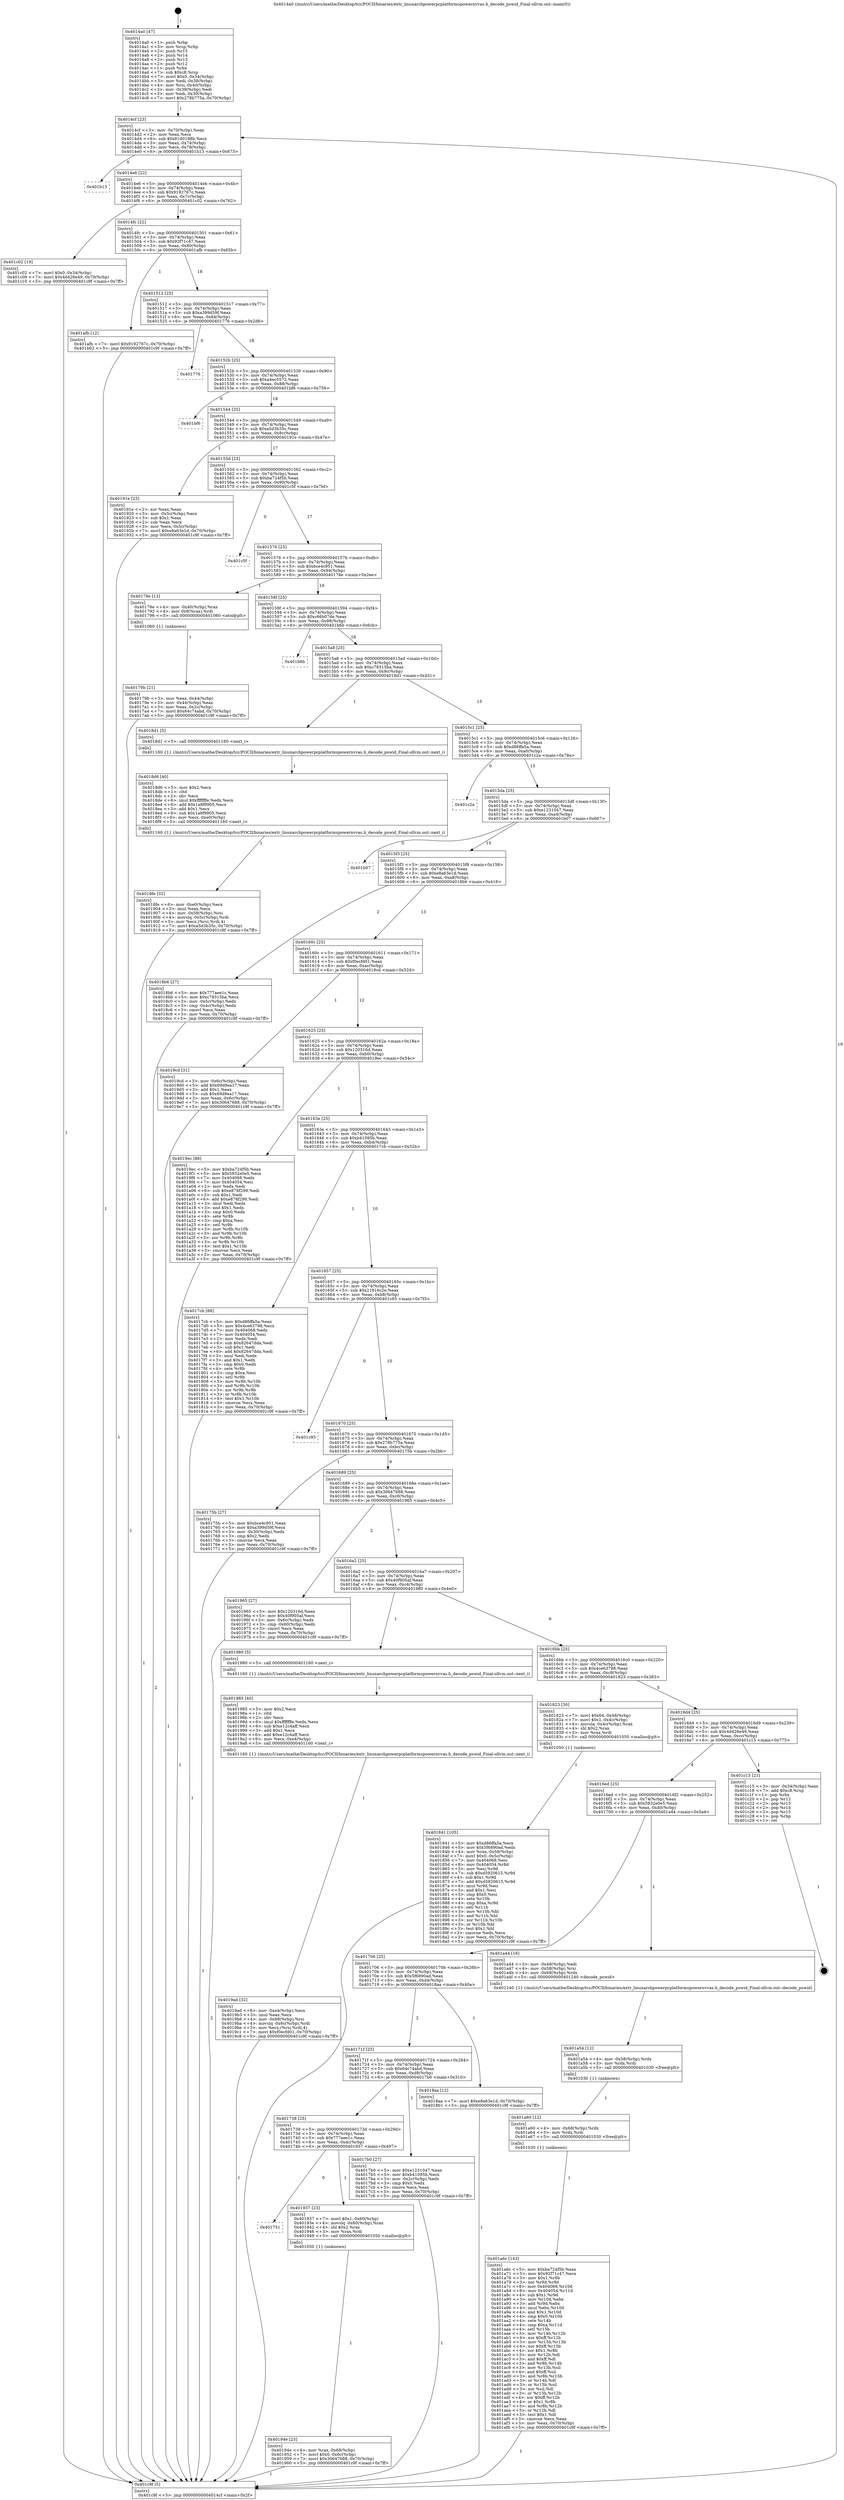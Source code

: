 digraph "0x4014a0" {
  label = "0x4014a0 (/mnt/c/Users/mathe/Desktop/tcc/POCII/binaries/extr_linuxarchpowerpcplatformspowernvvas.h_decode_pswid_Final-ollvm.out::main(0))"
  labelloc = "t"
  node[shape=record]

  Entry [label="",width=0.3,height=0.3,shape=circle,fillcolor=black,style=filled]
  "0x4014cf" [label="{
     0x4014cf [23]\l
     | [instrs]\l
     &nbsp;&nbsp;0x4014cf \<+3\>: mov -0x70(%rbp),%eax\l
     &nbsp;&nbsp;0x4014d2 \<+2\>: mov %eax,%ecx\l
     &nbsp;&nbsp;0x4014d4 \<+6\>: sub $0x81d0198b,%ecx\l
     &nbsp;&nbsp;0x4014da \<+3\>: mov %eax,-0x74(%rbp)\l
     &nbsp;&nbsp;0x4014dd \<+3\>: mov %ecx,-0x78(%rbp)\l
     &nbsp;&nbsp;0x4014e0 \<+6\>: je 0000000000401b13 \<main+0x673\>\l
  }"]
  "0x401b13" [label="{
     0x401b13\l
  }", style=dashed]
  "0x4014e6" [label="{
     0x4014e6 [22]\l
     | [instrs]\l
     &nbsp;&nbsp;0x4014e6 \<+5\>: jmp 00000000004014eb \<main+0x4b\>\l
     &nbsp;&nbsp;0x4014eb \<+3\>: mov -0x74(%rbp),%eax\l
     &nbsp;&nbsp;0x4014ee \<+5\>: sub $0x9192767c,%eax\l
     &nbsp;&nbsp;0x4014f3 \<+3\>: mov %eax,-0x7c(%rbp)\l
     &nbsp;&nbsp;0x4014f6 \<+6\>: je 0000000000401c02 \<main+0x762\>\l
  }"]
  Exit [label="",width=0.3,height=0.3,shape=circle,fillcolor=black,style=filled,peripheries=2]
  "0x401c02" [label="{
     0x401c02 [19]\l
     | [instrs]\l
     &nbsp;&nbsp;0x401c02 \<+7\>: movl $0x0,-0x34(%rbp)\l
     &nbsp;&nbsp;0x401c09 \<+7\>: movl $0x4d426e49,-0x70(%rbp)\l
     &nbsp;&nbsp;0x401c10 \<+5\>: jmp 0000000000401c9f \<main+0x7ff\>\l
  }"]
  "0x4014fc" [label="{
     0x4014fc [22]\l
     | [instrs]\l
     &nbsp;&nbsp;0x4014fc \<+5\>: jmp 0000000000401501 \<main+0x61\>\l
     &nbsp;&nbsp;0x401501 \<+3\>: mov -0x74(%rbp),%eax\l
     &nbsp;&nbsp;0x401504 \<+5\>: sub $0x92f71c47,%eax\l
     &nbsp;&nbsp;0x401509 \<+3\>: mov %eax,-0x80(%rbp)\l
     &nbsp;&nbsp;0x40150c \<+6\>: je 0000000000401afb \<main+0x65b\>\l
  }"]
  "0x401a6c" [label="{
     0x401a6c [143]\l
     | [instrs]\l
     &nbsp;&nbsp;0x401a6c \<+5\>: mov $0xba724f5b,%eax\l
     &nbsp;&nbsp;0x401a71 \<+5\>: mov $0x92f71c47,%ecx\l
     &nbsp;&nbsp;0x401a76 \<+3\>: mov $0x1,%r8b\l
     &nbsp;&nbsp;0x401a79 \<+3\>: xor %r9d,%r9d\l
     &nbsp;&nbsp;0x401a7c \<+8\>: mov 0x404068,%r10d\l
     &nbsp;&nbsp;0x401a84 \<+8\>: mov 0x404054,%r11d\l
     &nbsp;&nbsp;0x401a8c \<+4\>: sub $0x1,%r9d\l
     &nbsp;&nbsp;0x401a90 \<+3\>: mov %r10d,%ebx\l
     &nbsp;&nbsp;0x401a93 \<+3\>: add %r9d,%ebx\l
     &nbsp;&nbsp;0x401a96 \<+4\>: imul %ebx,%r10d\l
     &nbsp;&nbsp;0x401a9a \<+4\>: and $0x1,%r10d\l
     &nbsp;&nbsp;0x401a9e \<+4\>: cmp $0x0,%r10d\l
     &nbsp;&nbsp;0x401aa2 \<+4\>: sete %r14b\l
     &nbsp;&nbsp;0x401aa6 \<+4\>: cmp $0xa,%r11d\l
     &nbsp;&nbsp;0x401aaa \<+4\>: setl %r15b\l
     &nbsp;&nbsp;0x401aae \<+3\>: mov %r14b,%r12b\l
     &nbsp;&nbsp;0x401ab1 \<+4\>: xor $0xff,%r12b\l
     &nbsp;&nbsp;0x401ab5 \<+3\>: mov %r15b,%r13b\l
     &nbsp;&nbsp;0x401ab8 \<+4\>: xor $0xff,%r13b\l
     &nbsp;&nbsp;0x401abc \<+4\>: xor $0x1,%r8b\l
     &nbsp;&nbsp;0x401ac0 \<+3\>: mov %r12b,%dl\l
     &nbsp;&nbsp;0x401ac3 \<+3\>: and $0xff,%dl\l
     &nbsp;&nbsp;0x401ac6 \<+3\>: and %r8b,%r14b\l
     &nbsp;&nbsp;0x401ac9 \<+3\>: mov %r13b,%sil\l
     &nbsp;&nbsp;0x401acc \<+4\>: and $0xff,%sil\l
     &nbsp;&nbsp;0x401ad0 \<+3\>: and %r8b,%r15b\l
     &nbsp;&nbsp;0x401ad3 \<+3\>: or %r14b,%dl\l
     &nbsp;&nbsp;0x401ad6 \<+3\>: or %r15b,%sil\l
     &nbsp;&nbsp;0x401ad9 \<+3\>: xor %sil,%dl\l
     &nbsp;&nbsp;0x401adc \<+3\>: or %r13b,%r12b\l
     &nbsp;&nbsp;0x401adf \<+4\>: xor $0xff,%r12b\l
     &nbsp;&nbsp;0x401ae3 \<+4\>: or $0x1,%r8b\l
     &nbsp;&nbsp;0x401ae7 \<+3\>: and %r8b,%r12b\l
     &nbsp;&nbsp;0x401aea \<+3\>: or %r12b,%dl\l
     &nbsp;&nbsp;0x401aed \<+3\>: test $0x1,%dl\l
     &nbsp;&nbsp;0x401af0 \<+3\>: cmovne %ecx,%eax\l
     &nbsp;&nbsp;0x401af3 \<+3\>: mov %eax,-0x70(%rbp)\l
     &nbsp;&nbsp;0x401af6 \<+5\>: jmp 0000000000401c9f \<main+0x7ff\>\l
  }"]
  "0x401afb" [label="{
     0x401afb [12]\l
     | [instrs]\l
     &nbsp;&nbsp;0x401afb \<+7\>: movl $0x9192767c,-0x70(%rbp)\l
     &nbsp;&nbsp;0x401b02 \<+5\>: jmp 0000000000401c9f \<main+0x7ff\>\l
  }"]
  "0x401512" [label="{
     0x401512 [25]\l
     | [instrs]\l
     &nbsp;&nbsp;0x401512 \<+5\>: jmp 0000000000401517 \<main+0x77\>\l
     &nbsp;&nbsp;0x401517 \<+3\>: mov -0x74(%rbp),%eax\l
     &nbsp;&nbsp;0x40151a \<+5\>: sub $0xa399d59f,%eax\l
     &nbsp;&nbsp;0x40151f \<+6\>: mov %eax,-0x84(%rbp)\l
     &nbsp;&nbsp;0x401525 \<+6\>: je 0000000000401776 \<main+0x2d6\>\l
  }"]
  "0x401a60" [label="{
     0x401a60 [12]\l
     | [instrs]\l
     &nbsp;&nbsp;0x401a60 \<+4\>: mov -0x68(%rbp),%rdx\l
     &nbsp;&nbsp;0x401a64 \<+3\>: mov %rdx,%rdi\l
     &nbsp;&nbsp;0x401a67 \<+5\>: call 0000000000401030 \<free@plt\>\l
     | [calls]\l
     &nbsp;&nbsp;0x401030 \{1\} (unknown)\l
  }"]
  "0x401776" [label="{
     0x401776\l
  }", style=dashed]
  "0x40152b" [label="{
     0x40152b [25]\l
     | [instrs]\l
     &nbsp;&nbsp;0x40152b \<+5\>: jmp 0000000000401530 \<main+0x90\>\l
     &nbsp;&nbsp;0x401530 \<+3\>: mov -0x74(%rbp),%eax\l
     &nbsp;&nbsp;0x401533 \<+5\>: sub $0xa4ec5572,%eax\l
     &nbsp;&nbsp;0x401538 \<+6\>: mov %eax,-0x88(%rbp)\l
     &nbsp;&nbsp;0x40153e \<+6\>: je 0000000000401bf6 \<main+0x756\>\l
  }"]
  "0x401a54" [label="{
     0x401a54 [12]\l
     | [instrs]\l
     &nbsp;&nbsp;0x401a54 \<+4\>: mov -0x58(%rbp),%rdx\l
     &nbsp;&nbsp;0x401a58 \<+3\>: mov %rdx,%rdi\l
     &nbsp;&nbsp;0x401a5b \<+5\>: call 0000000000401030 \<free@plt\>\l
     | [calls]\l
     &nbsp;&nbsp;0x401030 \{1\} (unknown)\l
  }"]
  "0x401bf6" [label="{
     0x401bf6\l
  }", style=dashed]
  "0x401544" [label="{
     0x401544 [25]\l
     | [instrs]\l
     &nbsp;&nbsp;0x401544 \<+5\>: jmp 0000000000401549 \<main+0xa9\>\l
     &nbsp;&nbsp;0x401549 \<+3\>: mov -0x74(%rbp),%eax\l
     &nbsp;&nbsp;0x40154c \<+5\>: sub $0xa5d3b35c,%eax\l
     &nbsp;&nbsp;0x401551 \<+6\>: mov %eax,-0x8c(%rbp)\l
     &nbsp;&nbsp;0x401557 \<+6\>: je 000000000040191e \<main+0x47e\>\l
  }"]
  "0x4019ad" [label="{
     0x4019ad [32]\l
     | [instrs]\l
     &nbsp;&nbsp;0x4019ad \<+6\>: mov -0xe4(%rbp),%ecx\l
     &nbsp;&nbsp;0x4019b3 \<+3\>: imul %eax,%ecx\l
     &nbsp;&nbsp;0x4019b6 \<+4\>: mov -0x68(%rbp),%rsi\l
     &nbsp;&nbsp;0x4019ba \<+4\>: movslq -0x6c(%rbp),%rdi\l
     &nbsp;&nbsp;0x4019be \<+3\>: mov %ecx,(%rsi,%rdi,4)\l
     &nbsp;&nbsp;0x4019c1 \<+7\>: movl $0xf0ecfd01,-0x70(%rbp)\l
     &nbsp;&nbsp;0x4019c8 \<+5\>: jmp 0000000000401c9f \<main+0x7ff\>\l
  }"]
  "0x40191e" [label="{
     0x40191e [25]\l
     | [instrs]\l
     &nbsp;&nbsp;0x40191e \<+2\>: xor %eax,%eax\l
     &nbsp;&nbsp;0x401920 \<+3\>: mov -0x5c(%rbp),%ecx\l
     &nbsp;&nbsp;0x401923 \<+3\>: sub $0x1,%eax\l
     &nbsp;&nbsp;0x401926 \<+2\>: sub %eax,%ecx\l
     &nbsp;&nbsp;0x401928 \<+3\>: mov %ecx,-0x5c(%rbp)\l
     &nbsp;&nbsp;0x40192b \<+7\>: movl $0xe8a63e1d,-0x70(%rbp)\l
     &nbsp;&nbsp;0x401932 \<+5\>: jmp 0000000000401c9f \<main+0x7ff\>\l
  }"]
  "0x40155d" [label="{
     0x40155d [25]\l
     | [instrs]\l
     &nbsp;&nbsp;0x40155d \<+5\>: jmp 0000000000401562 \<main+0xc2\>\l
     &nbsp;&nbsp;0x401562 \<+3\>: mov -0x74(%rbp),%eax\l
     &nbsp;&nbsp;0x401565 \<+5\>: sub $0xba724f5b,%eax\l
     &nbsp;&nbsp;0x40156a \<+6\>: mov %eax,-0x90(%rbp)\l
     &nbsp;&nbsp;0x401570 \<+6\>: je 0000000000401c5f \<main+0x7bf\>\l
  }"]
  "0x401985" [label="{
     0x401985 [40]\l
     | [instrs]\l
     &nbsp;&nbsp;0x401985 \<+5\>: mov $0x2,%ecx\l
     &nbsp;&nbsp;0x40198a \<+1\>: cltd\l
     &nbsp;&nbsp;0x40198b \<+2\>: idiv %ecx\l
     &nbsp;&nbsp;0x40198d \<+6\>: imul $0xfffffffe,%edx,%ecx\l
     &nbsp;&nbsp;0x401993 \<+6\>: sub $0xe12c4aff,%ecx\l
     &nbsp;&nbsp;0x401999 \<+3\>: add $0x1,%ecx\l
     &nbsp;&nbsp;0x40199c \<+6\>: add $0xe12c4aff,%ecx\l
     &nbsp;&nbsp;0x4019a2 \<+6\>: mov %ecx,-0xe4(%rbp)\l
     &nbsp;&nbsp;0x4019a8 \<+5\>: call 0000000000401160 \<next_i\>\l
     | [calls]\l
     &nbsp;&nbsp;0x401160 \{1\} (/mnt/c/Users/mathe/Desktop/tcc/POCII/binaries/extr_linuxarchpowerpcplatformspowernvvas.h_decode_pswid_Final-ollvm.out::next_i)\l
  }"]
  "0x401c5f" [label="{
     0x401c5f\l
  }", style=dashed]
  "0x401576" [label="{
     0x401576 [25]\l
     | [instrs]\l
     &nbsp;&nbsp;0x401576 \<+5\>: jmp 000000000040157b \<main+0xdb\>\l
     &nbsp;&nbsp;0x40157b \<+3\>: mov -0x74(%rbp),%eax\l
     &nbsp;&nbsp;0x40157e \<+5\>: sub $0xbce4c951,%eax\l
     &nbsp;&nbsp;0x401583 \<+6\>: mov %eax,-0x94(%rbp)\l
     &nbsp;&nbsp;0x401589 \<+6\>: je 000000000040178e \<main+0x2ee\>\l
  }"]
  "0x40194e" [label="{
     0x40194e [23]\l
     | [instrs]\l
     &nbsp;&nbsp;0x40194e \<+4\>: mov %rax,-0x68(%rbp)\l
     &nbsp;&nbsp;0x401952 \<+7\>: movl $0x0,-0x6c(%rbp)\l
     &nbsp;&nbsp;0x401959 \<+7\>: movl $0x30647688,-0x70(%rbp)\l
     &nbsp;&nbsp;0x401960 \<+5\>: jmp 0000000000401c9f \<main+0x7ff\>\l
  }"]
  "0x40178e" [label="{
     0x40178e [13]\l
     | [instrs]\l
     &nbsp;&nbsp;0x40178e \<+4\>: mov -0x40(%rbp),%rax\l
     &nbsp;&nbsp;0x401792 \<+4\>: mov 0x8(%rax),%rdi\l
     &nbsp;&nbsp;0x401796 \<+5\>: call 0000000000401060 \<atoi@plt\>\l
     | [calls]\l
     &nbsp;&nbsp;0x401060 \{1\} (unknown)\l
  }"]
  "0x40158f" [label="{
     0x40158f [25]\l
     | [instrs]\l
     &nbsp;&nbsp;0x40158f \<+5\>: jmp 0000000000401594 \<main+0xf4\>\l
     &nbsp;&nbsp;0x401594 \<+3\>: mov -0x74(%rbp),%eax\l
     &nbsp;&nbsp;0x401597 \<+5\>: sub $0xc66b07de,%eax\l
     &nbsp;&nbsp;0x40159c \<+6\>: mov %eax,-0x98(%rbp)\l
     &nbsp;&nbsp;0x4015a2 \<+6\>: je 0000000000401b6b \<main+0x6cb\>\l
  }"]
  "0x401751" [label="{
     0x401751\l
  }", style=dashed]
  "0x401b6b" [label="{
     0x401b6b\l
  }", style=dashed]
  "0x4015a8" [label="{
     0x4015a8 [25]\l
     | [instrs]\l
     &nbsp;&nbsp;0x4015a8 \<+5\>: jmp 00000000004015ad \<main+0x10d\>\l
     &nbsp;&nbsp;0x4015ad \<+3\>: mov -0x74(%rbp),%eax\l
     &nbsp;&nbsp;0x4015b0 \<+5\>: sub $0xc78315ba,%eax\l
     &nbsp;&nbsp;0x4015b5 \<+6\>: mov %eax,-0x9c(%rbp)\l
     &nbsp;&nbsp;0x4015bb \<+6\>: je 00000000004018d1 \<main+0x431\>\l
  }"]
  "0x401937" [label="{
     0x401937 [23]\l
     | [instrs]\l
     &nbsp;&nbsp;0x401937 \<+7\>: movl $0x1,-0x60(%rbp)\l
     &nbsp;&nbsp;0x40193e \<+4\>: movslq -0x60(%rbp),%rax\l
     &nbsp;&nbsp;0x401942 \<+4\>: shl $0x2,%rax\l
     &nbsp;&nbsp;0x401946 \<+3\>: mov %rax,%rdi\l
     &nbsp;&nbsp;0x401949 \<+5\>: call 0000000000401050 \<malloc@plt\>\l
     | [calls]\l
     &nbsp;&nbsp;0x401050 \{1\} (unknown)\l
  }"]
  "0x4018d1" [label="{
     0x4018d1 [5]\l
     | [instrs]\l
     &nbsp;&nbsp;0x4018d1 \<+5\>: call 0000000000401160 \<next_i\>\l
     | [calls]\l
     &nbsp;&nbsp;0x401160 \{1\} (/mnt/c/Users/mathe/Desktop/tcc/POCII/binaries/extr_linuxarchpowerpcplatformspowernvvas.h_decode_pswid_Final-ollvm.out::next_i)\l
  }"]
  "0x4015c1" [label="{
     0x4015c1 [25]\l
     | [instrs]\l
     &nbsp;&nbsp;0x4015c1 \<+5\>: jmp 00000000004015c6 \<main+0x126\>\l
     &nbsp;&nbsp;0x4015c6 \<+3\>: mov -0x74(%rbp),%eax\l
     &nbsp;&nbsp;0x4015c9 \<+5\>: sub $0xd86ffa5a,%eax\l
     &nbsp;&nbsp;0x4015ce \<+6\>: mov %eax,-0xa0(%rbp)\l
     &nbsp;&nbsp;0x4015d4 \<+6\>: je 0000000000401c2a \<main+0x78a\>\l
  }"]
  "0x4018fe" [label="{
     0x4018fe [32]\l
     | [instrs]\l
     &nbsp;&nbsp;0x4018fe \<+6\>: mov -0xe0(%rbp),%ecx\l
     &nbsp;&nbsp;0x401904 \<+3\>: imul %eax,%ecx\l
     &nbsp;&nbsp;0x401907 \<+4\>: mov -0x58(%rbp),%rsi\l
     &nbsp;&nbsp;0x40190b \<+4\>: movslq -0x5c(%rbp),%rdi\l
     &nbsp;&nbsp;0x40190f \<+3\>: mov %ecx,(%rsi,%rdi,4)\l
     &nbsp;&nbsp;0x401912 \<+7\>: movl $0xa5d3b35c,-0x70(%rbp)\l
     &nbsp;&nbsp;0x401919 \<+5\>: jmp 0000000000401c9f \<main+0x7ff\>\l
  }"]
  "0x401c2a" [label="{
     0x401c2a\l
  }", style=dashed]
  "0x4015da" [label="{
     0x4015da [25]\l
     | [instrs]\l
     &nbsp;&nbsp;0x4015da \<+5\>: jmp 00000000004015df \<main+0x13f\>\l
     &nbsp;&nbsp;0x4015df \<+3\>: mov -0x74(%rbp),%eax\l
     &nbsp;&nbsp;0x4015e2 \<+5\>: sub $0xe1231047,%eax\l
     &nbsp;&nbsp;0x4015e7 \<+6\>: mov %eax,-0xa4(%rbp)\l
     &nbsp;&nbsp;0x4015ed \<+6\>: je 0000000000401b07 \<main+0x667\>\l
  }"]
  "0x4018d6" [label="{
     0x4018d6 [40]\l
     | [instrs]\l
     &nbsp;&nbsp;0x4018d6 \<+5\>: mov $0x2,%ecx\l
     &nbsp;&nbsp;0x4018db \<+1\>: cltd\l
     &nbsp;&nbsp;0x4018dc \<+2\>: idiv %ecx\l
     &nbsp;&nbsp;0x4018de \<+6\>: imul $0xfffffffe,%edx,%ecx\l
     &nbsp;&nbsp;0x4018e4 \<+6\>: add $0x1a8f9905,%ecx\l
     &nbsp;&nbsp;0x4018ea \<+3\>: add $0x1,%ecx\l
     &nbsp;&nbsp;0x4018ed \<+6\>: sub $0x1a8f9905,%ecx\l
     &nbsp;&nbsp;0x4018f3 \<+6\>: mov %ecx,-0xe0(%rbp)\l
     &nbsp;&nbsp;0x4018f9 \<+5\>: call 0000000000401160 \<next_i\>\l
     | [calls]\l
     &nbsp;&nbsp;0x401160 \{1\} (/mnt/c/Users/mathe/Desktop/tcc/POCII/binaries/extr_linuxarchpowerpcplatformspowernvvas.h_decode_pswid_Final-ollvm.out::next_i)\l
  }"]
  "0x401b07" [label="{
     0x401b07\l
  }", style=dashed]
  "0x4015f3" [label="{
     0x4015f3 [25]\l
     | [instrs]\l
     &nbsp;&nbsp;0x4015f3 \<+5\>: jmp 00000000004015f8 \<main+0x158\>\l
     &nbsp;&nbsp;0x4015f8 \<+3\>: mov -0x74(%rbp),%eax\l
     &nbsp;&nbsp;0x4015fb \<+5\>: sub $0xe8a63e1d,%eax\l
     &nbsp;&nbsp;0x401600 \<+6\>: mov %eax,-0xa8(%rbp)\l
     &nbsp;&nbsp;0x401606 \<+6\>: je 00000000004018b6 \<main+0x416\>\l
  }"]
  "0x401841" [label="{
     0x401841 [105]\l
     | [instrs]\l
     &nbsp;&nbsp;0x401841 \<+5\>: mov $0xd86ffa5a,%ecx\l
     &nbsp;&nbsp;0x401846 \<+5\>: mov $0x5f6890ad,%edx\l
     &nbsp;&nbsp;0x40184b \<+4\>: mov %rax,-0x58(%rbp)\l
     &nbsp;&nbsp;0x40184f \<+7\>: movl $0x0,-0x5c(%rbp)\l
     &nbsp;&nbsp;0x401856 \<+7\>: mov 0x404068,%esi\l
     &nbsp;&nbsp;0x40185d \<+8\>: mov 0x404054,%r8d\l
     &nbsp;&nbsp;0x401865 \<+3\>: mov %esi,%r9d\l
     &nbsp;&nbsp;0x401868 \<+7\>: sub $0xd5920615,%r9d\l
     &nbsp;&nbsp;0x40186f \<+4\>: sub $0x1,%r9d\l
     &nbsp;&nbsp;0x401873 \<+7\>: add $0xd5920615,%r9d\l
     &nbsp;&nbsp;0x40187a \<+4\>: imul %r9d,%esi\l
     &nbsp;&nbsp;0x40187e \<+3\>: and $0x1,%esi\l
     &nbsp;&nbsp;0x401881 \<+3\>: cmp $0x0,%esi\l
     &nbsp;&nbsp;0x401884 \<+4\>: sete %r10b\l
     &nbsp;&nbsp;0x401888 \<+4\>: cmp $0xa,%r8d\l
     &nbsp;&nbsp;0x40188c \<+4\>: setl %r11b\l
     &nbsp;&nbsp;0x401890 \<+3\>: mov %r10b,%bl\l
     &nbsp;&nbsp;0x401893 \<+3\>: and %r11b,%bl\l
     &nbsp;&nbsp;0x401896 \<+3\>: xor %r11b,%r10b\l
     &nbsp;&nbsp;0x401899 \<+3\>: or %r10b,%bl\l
     &nbsp;&nbsp;0x40189c \<+3\>: test $0x1,%bl\l
     &nbsp;&nbsp;0x40189f \<+3\>: cmovne %edx,%ecx\l
     &nbsp;&nbsp;0x4018a2 \<+3\>: mov %ecx,-0x70(%rbp)\l
     &nbsp;&nbsp;0x4018a5 \<+5\>: jmp 0000000000401c9f \<main+0x7ff\>\l
  }"]
  "0x4018b6" [label="{
     0x4018b6 [27]\l
     | [instrs]\l
     &nbsp;&nbsp;0x4018b6 \<+5\>: mov $0x777aee1c,%eax\l
     &nbsp;&nbsp;0x4018bb \<+5\>: mov $0xc78315ba,%ecx\l
     &nbsp;&nbsp;0x4018c0 \<+3\>: mov -0x5c(%rbp),%edx\l
     &nbsp;&nbsp;0x4018c3 \<+3\>: cmp -0x4c(%rbp),%edx\l
     &nbsp;&nbsp;0x4018c6 \<+3\>: cmovl %ecx,%eax\l
     &nbsp;&nbsp;0x4018c9 \<+3\>: mov %eax,-0x70(%rbp)\l
     &nbsp;&nbsp;0x4018cc \<+5\>: jmp 0000000000401c9f \<main+0x7ff\>\l
  }"]
  "0x40160c" [label="{
     0x40160c [25]\l
     | [instrs]\l
     &nbsp;&nbsp;0x40160c \<+5\>: jmp 0000000000401611 \<main+0x171\>\l
     &nbsp;&nbsp;0x401611 \<+3\>: mov -0x74(%rbp),%eax\l
     &nbsp;&nbsp;0x401614 \<+5\>: sub $0xf0ecfd01,%eax\l
     &nbsp;&nbsp;0x401619 \<+6\>: mov %eax,-0xac(%rbp)\l
     &nbsp;&nbsp;0x40161f \<+6\>: je 00000000004019cd \<main+0x52d\>\l
  }"]
  "0x401738" [label="{
     0x401738 [25]\l
     | [instrs]\l
     &nbsp;&nbsp;0x401738 \<+5\>: jmp 000000000040173d \<main+0x29d\>\l
     &nbsp;&nbsp;0x40173d \<+3\>: mov -0x74(%rbp),%eax\l
     &nbsp;&nbsp;0x401740 \<+5\>: sub $0x777aee1c,%eax\l
     &nbsp;&nbsp;0x401745 \<+6\>: mov %eax,-0xdc(%rbp)\l
     &nbsp;&nbsp;0x40174b \<+6\>: je 0000000000401937 \<main+0x497\>\l
  }"]
  "0x4019cd" [label="{
     0x4019cd [31]\l
     | [instrs]\l
     &nbsp;&nbsp;0x4019cd \<+3\>: mov -0x6c(%rbp),%eax\l
     &nbsp;&nbsp;0x4019d0 \<+5\>: add $0x69d9ea17,%eax\l
     &nbsp;&nbsp;0x4019d5 \<+3\>: add $0x1,%eax\l
     &nbsp;&nbsp;0x4019d8 \<+5\>: sub $0x69d9ea17,%eax\l
     &nbsp;&nbsp;0x4019dd \<+3\>: mov %eax,-0x6c(%rbp)\l
     &nbsp;&nbsp;0x4019e0 \<+7\>: movl $0x30647688,-0x70(%rbp)\l
     &nbsp;&nbsp;0x4019e7 \<+5\>: jmp 0000000000401c9f \<main+0x7ff\>\l
  }"]
  "0x401625" [label="{
     0x401625 [25]\l
     | [instrs]\l
     &nbsp;&nbsp;0x401625 \<+5\>: jmp 000000000040162a \<main+0x18a\>\l
     &nbsp;&nbsp;0x40162a \<+3\>: mov -0x74(%rbp),%eax\l
     &nbsp;&nbsp;0x40162d \<+5\>: sub $0x120316d,%eax\l
     &nbsp;&nbsp;0x401632 \<+6\>: mov %eax,-0xb0(%rbp)\l
     &nbsp;&nbsp;0x401638 \<+6\>: je 00000000004019ec \<main+0x54c\>\l
  }"]
  "0x4017b0" [label="{
     0x4017b0 [27]\l
     | [instrs]\l
     &nbsp;&nbsp;0x4017b0 \<+5\>: mov $0xe1231047,%eax\l
     &nbsp;&nbsp;0x4017b5 \<+5\>: mov $0xb41095b,%ecx\l
     &nbsp;&nbsp;0x4017ba \<+3\>: mov -0x2c(%rbp),%edx\l
     &nbsp;&nbsp;0x4017bd \<+3\>: cmp $0x0,%edx\l
     &nbsp;&nbsp;0x4017c0 \<+3\>: cmove %ecx,%eax\l
     &nbsp;&nbsp;0x4017c3 \<+3\>: mov %eax,-0x70(%rbp)\l
     &nbsp;&nbsp;0x4017c6 \<+5\>: jmp 0000000000401c9f \<main+0x7ff\>\l
  }"]
  "0x4019ec" [label="{
     0x4019ec [88]\l
     | [instrs]\l
     &nbsp;&nbsp;0x4019ec \<+5\>: mov $0xba724f5b,%eax\l
     &nbsp;&nbsp;0x4019f1 \<+5\>: mov $0x5932e0e5,%ecx\l
     &nbsp;&nbsp;0x4019f6 \<+7\>: mov 0x404068,%edx\l
     &nbsp;&nbsp;0x4019fd \<+7\>: mov 0x404054,%esi\l
     &nbsp;&nbsp;0x401a04 \<+2\>: mov %edx,%edi\l
     &nbsp;&nbsp;0x401a06 \<+6\>: sub $0xe878f299,%edi\l
     &nbsp;&nbsp;0x401a0c \<+3\>: sub $0x1,%edi\l
     &nbsp;&nbsp;0x401a0f \<+6\>: add $0xe878f299,%edi\l
     &nbsp;&nbsp;0x401a15 \<+3\>: imul %edi,%edx\l
     &nbsp;&nbsp;0x401a18 \<+3\>: and $0x1,%edx\l
     &nbsp;&nbsp;0x401a1b \<+3\>: cmp $0x0,%edx\l
     &nbsp;&nbsp;0x401a1e \<+4\>: sete %r8b\l
     &nbsp;&nbsp;0x401a22 \<+3\>: cmp $0xa,%esi\l
     &nbsp;&nbsp;0x401a25 \<+4\>: setl %r9b\l
     &nbsp;&nbsp;0x401a29 \<+3\>: mov %r8b,%r10b\l
     &nbsp;&nbsp;0x401a2c \<+3\>: and %r9b,%r10b\l
     &nbsp;&nbsp;0x401a2f \<+3\>: xor %r9b,%r8b\l
     &nbsp;&nbsp;0x401a32 \<+3\>: or %r8b,%r10b\l
     &nbsp;&nbsp;0x401a35 \<+4\>: test $0x1,%r10b\l
     &nbsp;&nbsp;0x401a39 \<+3\>: cmovne %ecx,%eax\l
     &nbsp;&nbsp;0x401a3c \<+3\>: mov %eax,-0x70(%rbp)\l
     &nbsp;&nbsp;0x401a3f \<+5\>: jmp 0000000000401c9f \<main+0x7ff\>\l
  }"]
  "0x40163e" [label="{
     0x40163e [25]\l
     | [instrs]\l
     &nbsp;&nbsp;0x40163e \<+5\>: jmp 0000000000401643 \<main+0x1a3\>\l
     &nbsp;&nbsp;0x401643 \<+3\>: mov -0x74(%rbp),%eax\l
     &nbsp;&nbsp;0x401646 \<+5\>: sub $0xb41095b,%eax\l
     &nbsp;&nbsp;0x40164b \<+6\>: mov %eax,-0xb4(%rbp)\l
     &nbsp;&nbsp;0x401651 \<+6\>: je 00000000004017cb \<main+0x32b\>\l
  }"]
  "0x40171f" [label="{
     0x40171f [25]\l
     | [instrs]\l
     &nbsp;&nbsp;0x40171f \<+5\>: jmp 0000000000401724 \<main+0x284\>\l
     &nbsp;&nbsp;0x401724 \<+3\>: mov -0x74(%rbp),%eax\l
     &nbsp;&nbsp;0x401727 \<+5\>: sub $0x64c74abd,%eax\l
     &nbsp;&nbsp;0x40172c \<+6\>: mov %eax,-0xd8(%rbp)\l
     &nbsp;&nbsp;0x401732 \<+6\>: je 00000000004017b0 \<main+0x310\>\l
  }"]
  "0x4017cb" [label="{
     0x4017cb [88]\l
     | [instrs]\l
     &nbsp;&nbsp;0x4017cb \<+5\>: mov $0xd86ffa5a,%eax\l
     &nbsp;&nbsp;0x4017d0 \<+5\>: mov $0x4ce63798,%ecx\l
     &nbsp;&nbsp;0x4017d5 \<+7\>: mov 0x404068,%edx\l
     &nbsp;&nbsp;0x4017dc \<+7\>: mov 0x404054,%esi\l
     &nbsp;&nbsp;0x4017e3 \<+2\>: mov %edx,%edi\l
     &nbsp;&nbsp;0x4017e5 \<+6\>: sub $0x82647dda,%edi\l
     &nbsp;&nbsp;0x4017eb \<+3\>: sub $0x1,%edi\l
     &nbsp;&nbsp;0x4017ee \<+6\>: add $0x82647dda,%edi\l
     &nbsp;&nbsp;0x4017f4 \<+3\>: imul %edi,%edx\l
     &nbsp;&nbsp;0x4017f7 \<+3\>: and $0x1,%edx\l
     &nbsp;&nbsp;0x4017fa \<+3\>: cmp $0x0,%edx\l
     &nbsp;&nbsp;0x4017fd \<+4\>: sete %r8b\l
     &nbsp;&nbsp;0x401801 \<+3\>: cmp $0xa,%esi\l
     &nbsp;&nbsp;0x401804 \<+4\>: setl %r9b\l
     &nbsp;&nbsp;0x401808 \<+3\>: mov %r8b,%r10b\l
     &nbsp;&nbsp;0x40180b \<+3\>: and %r9b,%r10b\l
     &nbsp;&nbsp;0x40180e \<+3\>: xor %r9b,%r8b\l
     &nbsp;&nbsp;0x401811 \<+3\>: or %r8b,%r10b\l
     &nbsp;&nbsp;0x401814 \<+4\>: test $0x1,%r10b\l
     &nbsp;&nbsp;0x401818 \<+3\>: cmovne %ecx,%eax\l
     &nbsp;&nbsp;0x40181b \<+3\>: mov %eax,-0x70(%rbp)\l
     &nbsp;&nbsp;0x40181e \<+5\>: jmp 0000000000401c9f \<main+0x7ff\>\l
  }"]
  "0x401657" [label="{
     0x401657 [25]\l
     | [instrs]\l
     &nbsp;&nbsp;0x401657 \<+5\>: jmp 000000000040165c \<main+0x1bc\>\l
     &nbsp;&nbsp;0x40165c \<+3\>: mov -0x74(%rbp),%eax\l
     &nbsp;&nbsp;0x40165f \<+5\>: sub $0x21816c2e,%eax\l
     &nbsp;&nbsp;0x401664 \<+6\>: mov %eax,-0xb8(%rbp)\l
     &nbsp;&nbsp;0x40166a \<+6\>: je 0000000000401c93 \<main+0x7f3\>\l
  }"]
  "0x4018aa" [label="{
     0x4018aa [12]\l
     | [instrs]\l
     &nbsp;&nbsp;0x4018aa \<+7\>: movl $0xe8a63e1d,-0x70(%rbp)\l
     &nbsp;&nbsp;0x4018b1 \<+5\>: jmp 0000000000401c9f \<main+0x7ff\>\l
  }"]
  "0x401c93" [label="{
     0x401c93\l
  }", style=dashed]
  "0x401670" [label="{
     0x401670 [25]\l
     | [instrs]\l
     &nbsp;&nbsp;0x401670 \<+5\>: jmp 0000000000401675 \<main+0x1d5\>\l
     &nbsp;&nbsp;0x401675 \<+3\>: mov -0x74(%rbp),%eax\l
     &nbsp;&nbsp;0x401678 \<+5\>: sub $0x278b775a,%eax\l
     &nbsp;&nbsp;0x40167d \<+6\>: mov %eax,-0xbc(%rbp)\l
     &nbsp;&nbsp;0x401683 \<+6\>: je 000000000040175b \<main+0x2bb\>\l
  }"]
  "0x401706" [label="{
     0x401706 [25]\l
     | [instrs]\l
     &nbsp;&nbsp;0x401706 \<+5\>: jmp 000000000040170b \<main+0x26b\>\l
     &nbsp;&nbsp;0x40170b \<+3\>: mov -0x74(%rbp),%eax\l
     &nbsp;&nbsp;0x40170e \<+5\>: sub $0x5f6890ad,%eax\l
     &nbsp;&nbsp;0x401713 \<+6\>: mov %eax,-0xd4(%rbp)\l
     &nbsp;&nbsp;0x401719 \<+6\>: je 00000000004018aa \<main+0x40a\>\l
  }"]
  "0x40175b" [label="{
     0x40175b [27]\l
     | [instrs]\l
     &nbsp;&nbsp;0x40175b \<+5\>: mov $0xbce4c951,%eax\l
     &nbsp;&nbsp;0x401760 \<+5\>: mov $0xa399d59f,%ecx\l
     &nbsp;&nbsp;0x401765 \<+3\>: mov -0x30(%rbp),%edx\l
     &nbsp;&nbsp;0x401768 \<+3\>: cmp $0x2,%edx\l
     &nbsp;&nbsp;0x40176b \<+3\>: cmovne %ecx,%eax\l
     &nbsp;&nbsp;0x40176e \<+3\>: mov %eax,-0x70(%rbp)\l
     &nbsp;&nbsp;0x401771 \<+5\>: jmp 0000000000401c9f \<main+0x7ff\>\l
  }"]
  "0x401689" [label="{
     0x401689 [25]\l
     | [instrs]\l
     &nbsp;&nbsp;0x401689 \<+5\>: jmp 000000000040168e \<main+0x1ee\>\l
     &nbsp;&nbsp;0x40168e \<+3\>: mov -0x74(%rbp),%eax\l
     &nbsp;&nbsp;0x401691 \<+5\>: sub $0x30647688,%eax\l
     &nbsp;&nbsp;0x401696 \<+6\>: mov %eax,-0xc0(%rbp)\l
     &nbsp;&nbsp;0x40169c \<+6\>: je 0000000000401965 \<main+0x4c5\>\l
  }"]
  "0x401c9f" [label="{
     0x401c9f [5]\l
     | [instrs]\l
     &nbsp;&nbsp;0x401c9f \<+5\>: jmp 00000000004014cf \<main+0x2f\>\l
  }"]
  "0x4014a0" [label="{
     0x4014a0 [47]\l
     | [instrs]\l
     &nbsp;&nbsp;0x4014a0 \<+1\>: push %rbp\l
     &nbsp;&nbsp;0x4014a1 \<+3\>: mov %rsp,%rbp\l
     &nbsp;&nbsp;0x4014a4 \<+2\>: push %r15\l
     &nbsp;&nbsp;0x4014a6 \<+2\>: push %r14\l
     &nbsp;&nbsp;0x4014a8 \<+2\>: push %r13\l
     &nbsp;&nbsp;0x4014aa \<+2\>: push %r12\l
     &nbsp;&nbsp;0x4014ac \<+1\>: push %rbx\l
     &nbsp;&nbsp;0x4014ad \<+7\>: sub $0xc8,%rsp\l
     &nbsp;&nbsp;0x4014b4 \<+7\>: movl $0x0,-0x34(%rbp)\l
     &nbsp;&nbsp;0x4014bb \<+3\>: mov %edi,-0x38(%rbp)\l
     &nbsp;&nbsp;0x4014be \<+4\>: mov %rsi,-0x40(%rbp)\l
     &nbsp;&nbsp;0x4014c2 \<+3\>: mov -0x38(%rbp),%edi\l
     &nbsp;&nbsp;0x4014c5 \<+3\>: mov %edi,-0x30(%rbp)\l
     &nbsp;&nbsp;0x4014c8 \<+7\>: movl $0x278b775a,-0x70(%rbp)\l
  }"]
  "0x40179b" [label="{
     0x40179b [21]\l
     | [instrs]\l
     &nbsp;&nbsp;0x40179b \<+3\>: mov %eax,-0x44(%rbp)\l
     &nbsp;&nbsp;0x40179e \<+3\>: mov -0x44(%rbp),%eax\l
     &nbsp;&nbsp;0x4017a1 \<+3\>: mov %eax,-0x2c(%rbp)\l
     &nbsp;&nbsp;0x4017a4 \<+7\>: movl $0x64c74abd,-0x70(%rbp)\l
     &nbsp;&nbsp;0x4017ab \<+5\>: jmp 0000000000401c9f \<main+0x7ff\>\l
  }"]
  "0x401a44" [label="{
     0x401a44 [16]\l
     | [instrs]\l
     &nbsp;&nbsp;0x401a44 \<+3\>: mov -0x48(%rbp),%edi\l
     &nbsp;&nbsp;0x401a47 \<+4\>: mov -0x58(%rbp),%rsi\l
     &nbsp;&nbsp;0x401a4b \<+4\>: mov -0x68(%rbp),%rdx\l
     &nbsp;&nbsp;0x401a4f \<+5\>: call 0000000000401240 \<decode_pswid\>\l
     | [calls]\l
     &nbsp;&nbsp;0x401240 \{1\} (/mnt/c/Users/mathe/Desktop/tcc/POCII/binaries/extr_linuxarchpowerpcplatformspowernvvas.h_decode_pswid_Final-ollvm.out::decode_pswid)\l
  }"]
  "0x401965" [label="{
     0x401965 [27]\l
     | [instrs]\l
     &nbsp;&nbsp;0x401965 \<+5\>: mov $0x120316d,%eax\l
     &nbsp;&nbsp;0x40196a \<+5\>: mov $0x40f905af,%ecx\l
     &nbsp;&nbsp;0x40196f \<+3\>: mov -0x6c(%rbp),%edx\l
     &nbsp;&nbsp;0x401972 \<+3\>: cmp -0x60(%rbp),%edx\l
     &nbsp;&nbsp;0x401975 \<+3\>: cmovl %ecx,%eax\l
     &nbsp;&nbsp;0x401978 \<+3\>: mov %eax,-0x70(%rbp)\l
     &nbsp;&nbsp;0x40197b \<+5\>: jmp 0000000000401c9f \<main+0x7ff\>\l
  }"]
  "0x4016a2" [label="{
     0x4016a2 [25]\l
     | [instrs]\l
     &nbsp;&nbsp;0x4016a2 \<+5\>: jmp 00000000004016a7 \<main+0x207\>\l
     &nbsp;&nbsp;0x4016a7 \<+3\>: mov -0x74(%rbp),%eax\l
     &nbsp;&nbsp;0x4016aa \<+5\>: sub $0x40f905af,%eax\l
     &nbsp;&nbsp;0x4016af \<+6\>: mov %eax,-0xc4(%rbp)\l
     &nbsp;&nbsp;0x4016b5 \<+6\>: je 0000000000401980 \<main+0x4e0\>\l
  }"]
  "0x4016ed" [label="{
     0x4016ed [25]\l
     | [instrs]\l
     &nbsp;&nbsp;0x4016ed \<+5\>: jmp 00000000004016f2 \<main+0x252\>\l
     &nbsp;&nbsp;0x4016f2 \<+3\>: mov -0x74(%rbp),%eax\l
     &nbsp;&nbsp;0x4016f5 \<+5\>: sub $0x5932e0e5,%eax\l
     &nbsp;&nbsp;0x4016fa \<+6\>: mov %eax,-0xd0(%rbp)\l
     &nbsp;&nbsp;0x401700 \<+6\>: je 0000000000401a44 \<main+0x5a4\>\l
  }"]
  "0x401980" [label="{
     0x401980 [5]\l
     | [instrs]\l
     &nbsp;&nbsp;0x401980 \<+5\>: call 0000000000401160 \<next_i\>\l
     | [calls]\l
     &nbsp;&nbsp;0x401160 \{1\} (/mnt/c/Users/mathe/Desktop/tcc/POCII/binaries/extr_linuxarchpowerpcplatformspowernvvas.h_decode_pswid_Final-ollvm.out::next_i)\l
  }"]
  "0x4016bb" [label="{
     0x4016bb [25]\l
     | [instrs]\l
     &nbsp;&nbsp;0x4016bb \<+5\>: jmp 00000000004016c0 \<main+0x220\>\l
     &nbsp;&nbsp;0x4016c0 \<+3\>: mov -0x74(%rbp),%eax\l
     &nbsp;&nbsp;0x4016c3 \<+5\>: sub $0x4ce63798,%eax\l
     &nbsp;&nbsp;0x4016c8 \<+6\>: mov %eax,-0xc8(%rbp)\l
     &nbsp;&nbsp;0x4016ce \<+6\>: je 0000000000401823 \<main+0x383\>\l
  }"]
  "0x401c15" [label="{
     0x401c15 [21]\l
     | [instrs]\l
     &nbsp;&nbsp;0x401c15 \<+3\>: mov -0x34(%rbp),%eax\l
     &nbsp;&nbsp;0x401c18 \<+7\>: add $0xc8,%rsp\l
     &nbsp;&nbsp;0x401c1f \<+1\>: pop %rbx\l
     &nbsp;&nbsp;0x401c20 \<+2\>: pop %r12\l
     &nbsp;&nbsp;0x401c22 \<+2\>: pop %r13\l
     &nbsp;&nbsp;0x401c24 \<+2\>: pop %r14\l
     &nbsp;&nbsp;0x401c26 \<+2\>: pop %r15\l
     &nbsp;&nbsp;0x401c28 \<+1\>: pop %rbp\l
     &nbsp;&nbsp;0x401c29 \<+1\>: ret\l
  }"]
  "0x401823" [label="{
     0x401823 [30]\l
     | [instrs]\l
     &nbsp;&nbsp;0x401823 \<+7\>: movl $0x64,-0x48(%rbp)\l
     &nbsp;&nbsp;0x40182a \<+7\>: movl $0x1,-0x4c(%rbp)\l
     &nbsp;&nbsp;0x401831 \<+4\>: movslq -0x4c(%rbp),%rax\l
     &nbsp;&nbsp;0x401835 \<+4\>: shl $0x2,%rax\l
     &nbsp;&nbsp;0x401839 \<+3\>: mov %rax,%rdi\l
     &nbsp;&nbsp;0x40183c \<+5\>: call 0000000000401050 \<malloc@plt\>\l
     | [calls]\l
     &nbsp;&nbsp;0x401050 \{1\} (unknown)\l
  }"]
  "0x4016d4" [label="{
     0x4016d4 [25]\l
     | [instrs]\l
     &nbsp;&nbsp;0x4016d4 \<+5\>: jmp 00000000004016d9 \<main+0x239\>\l
     &nbsp;&nbsp;0x4016d9 \<+3\>: mov -0x74(%rbp),%eax\l
     &nbsp;&nbsp;0x4016dc \<+5\>: sub $0x4d426e49,%eax\l
     &nbsp;&nbsp;0x4016e1 \<+6\>: mov %eax,-0xcc(%rbp)\l
     &nbsp;&nbsp;0x4016e7 \<+6\>: je 0000000000401c15 \<main+0x775\>\l
  }"]
  Entry -> "0x4014a0" [label=" 1"]
  "0x4014cf" -> "0x401b13" [label=" 0"]
  "0x4014cf" -> "0x4014e6" [label=" 20"]
  "0x401c15" -> Exit [label=" 1"]
  "0x4014e6" -> "0x401c02" [label=" 1"]
  "0x4014e6" -> "0x4014fc" [label=" 19"]
  "0x401c02" -> "0x401c9f" [label=" 1"]
  "0x4014fc" -> "0x401afb" [label=" 1"]
  "0x4014fc" -> "0x401512" [label=" 18"]
  "0x401afb" -> "0x401c9f" [label=" 1"]
  "0x401512" -> "0x401776" [label=" 0"]
  "0x401512" -> "0x40152b" [label=" 18"]
  "0x401a6c" -> "0x401c9f" [label=" 1"]
  "0x40152b" -> "0x401bf6" [label=" 0"]
  "0x40152b" -> "0x401544" [label=" 18"]
  "0x401a60" -> "0x401a6c" [label=" 1"]
  "0x401544" -> "0x40191e" [label=" 1"]
  "0x401544" -> "0x40155d" [label=" 17"]
  "0x401a54" -> "0x401a60" [label=" 1"]
  "0x40155d" -> "0x401c5f" [label=" 0"]
  "0x40155d" -> "0x401576" [label=" 17"]
  "0x401a44" -> "0x401a54" [label=" 1"]
  "0x401576" -> "0x40178e" [label=" 1"]
  "0x401576" -> "0x40158f" [label=" 16"]
  "0x4019ec" -> "0x401c9f" [label=" 1"]
  "0x40158f" -> "0x401b6b" [label=" 0"]
  "0x40158f" -> "0x4015a8" [label=" 16"]
  "0x4019cd" -> "0x401c9f" [label=" 1"]
  "0x4015a8" -> "0x4018d1" [label=" 1"]
  "0x4015a8" -> "0x4015c1" [label=" 15"]
  "0x4019ad" -> "0x401c9f" [label=" 1"]
  "0x4015c1" -> "0x401c2a" [label=" 0"]
  "0x4015c1" -> "0x4015da" [label=" 15"]
  "0x401980" -> "0x401985" [label=" 1"]
  "0x4015da" -> "0x401b07" [label=" 0"]
  "0x4015da" -> "0x4015f3" [label=" 15"]
  "0x401965" -> "0x401c9f" [label=" 2"]
  "0x4015f3" -> "0x4018b6" [label=" 2"]
  "0x4015f3" -> "0x40160c" [label=" 13"]
  "0x40194e" -> "0x401c9f" [label=" 1"]
  "0x40160c" -> "0x4019cd" [label=" 1"]
  "0x40160c" -> "0x401625" [label=" 12"]
  "0x401937" -> "0x40194e" [label=" 1"]
  "0x401625" -> "0x4019ec" [label=" 1"]
  "0x401625" -> "0x40163e" [label=" 11"]
  "0x401738" -> "0x401751" [label=" 0"]
  "0x40163e" -> "0x4017cb" [label=" 1"]
  "0x40163e" -> "0x401657" [label=" 10"]
  "0x401985" -> "0x4019ad" [label=" 1"]
  "0x401657" -> "0x401c93" [label=" 0"]
  "0x401657" -> "0x401670" [label=" 10"]
  "0x40191e" -> "0x401c9f" [label=" 1"]
  "0x401670" -> "0x40175b" [label=" 1"]
  "0x401670" -> "0x401689" [label=" 9"]
  "0x40175b" -> "0x401c9f" [label=" 1"]
  "0x4014a0" -> "0x4014cf" [label=" 1"]
  "0x401c9f" -> "0x4014cf" [label=" 19"]
  "0x40178e" -> "0x40179b" [label=" 1"]
  "0x40179b" -> "0x401c9f" [label=" 1"]
  "0x4018d6" -> "0x4018fe" [label=" 1"]
  "0x401689" -> "0x401965" [label=" 2"]
  "0x401689" -> "0x4016a2" [label=" 7"]
  "0x4018d1" -> "0x4018d6" [label=" 1"]
  "0x4016a2" -> "0x401980" [label=" 1"]
  "0x4016a2" -> "0x4016bb" [label=" 6"]
  "0x4018aa" -> "0x401c9f" [label=" 1"]
  "0x4016bb" -> "0x401823" [label=" 1"]
  "0x4016bb" -> "0x4016d4" [label=" 5"]
  "0x401841" -> "0x401c9f" [label=" 1"]
  "0x4016d4" -> "0x401c15" [label=" 1"]
  "0x4016d4" -> "0x4016ed" [label=" 4"]
  "0x4018b6" -> "0x401c9f" [label=" 2"]
  "0x4016ed" -> "0x401a44" [label=" 1"]
  "0x4016ed" -> "0x401706" [label=" 3"]
  "0x4018fe" -> "0x401c9f" [label=" 1"]
  "0x401706" -> "0x4018aa" [label=" 1"]
  "0x401706" -> "0x40171f" [label=" 2"]
  "0x401738" -> "0x401937" [label=" 1"]
  "0x40171f" -> "0x4017b0" [label=" 1"]
  "0x40171f" -> "0x401738" [label=" 1"]
  "0x4017b0" -> "0x401c9f" [label=" 1"]
  "0x4017cb" -> "0x401c9f" [label=" 1"]
  "0x401823" -> "0x401841" [label=" 1"]
}
